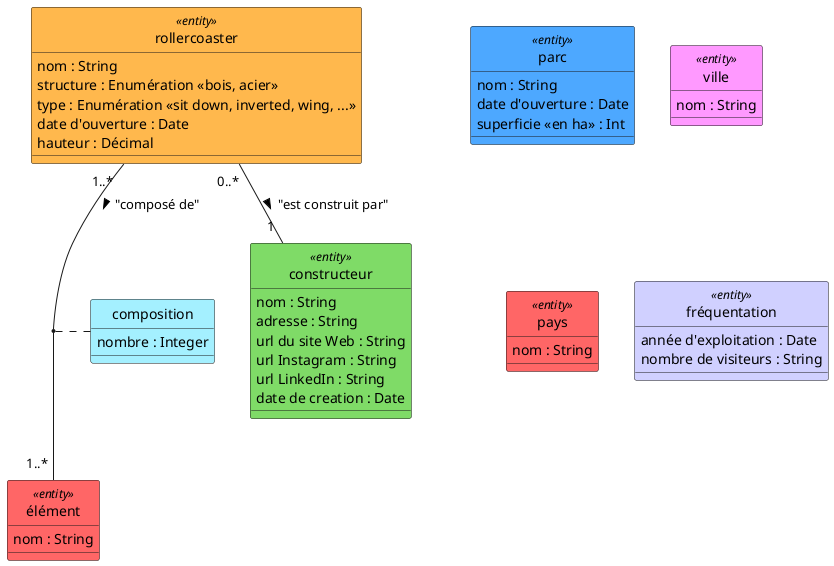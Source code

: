 @startuml

' Masquer les cercles dans les classes
hide circle 

' ---------------------------
'   Définition des entités 
' ---------------------------

entity "rollercoaster"  as rollercoaster <<entity>> #FFB84D {    
    nom : String
    structure : Enumération <<bois, acier>>
    type : Enumération <<sit down, inverted, wing, ...>>
    date d'ouverture : Date
    hauteur : Décimal
}

entity "constructeur" as constructeur <<entity>> #7FDB67 {    
    nom : String
    adresse : String
    url du site Web : String
    url Instagram : String
    url LinkedIn : String
    date de creation : Date
}

entity "parc" as parc <<entity>> #4DA8FF {    
    nom : String
    date d'ouverture : Date
    superficie <<en ha>> : Int
}

entity "ville" as ville <<entity>> #FF99FF {   
    nom : String
}

entity "pays" as pays <<entity>> #FF6666 {   
    nom : String
}

entity "élément" as element <<entity>> #FF6666 {    
    nom : String
}

entity "fréquentation" as frequentation <<entity>> #D0D0FF {    
    année d'exploitation : Date
    nombre de visiteurs : String
}

' -------------------------------
'   Associations (relations)
' -------------------------------

' Un constructeur PEUT NE PAS AVOIR comme PLUSIEURS de rollercoaster, mais avoir d'autres types d'attractions
' Un rollercoaster est obligatoirement construit par UN constructeurs.
rollercoaster  " 0..* "--" 1 " constructeur :  "est construit par" >

' Un rollercoaster est localisé dans UN parc et un parc peut avoir AUCUN ou PLUSIEURS rollercoasters
' A COMPLETER LA RELATION

' Un constructeur est localisé dans UNE ville, une ville peut avoir AUCUN ou PLUSIEURS constructeurs
' A COMPLETER LA RELATION

' Un parc d'attractions est  localisé dans UNE ville, une ville peut avoir AUCUN ou PLUSIEURS parcs d'attractions
' A COMPLETER LA RELATION

' Un parc n'a pas encore de fréquentation avant la fin de sa 1ère année d'exploitation
' Ensuite un par aura PLUSIEURS fréquentations (une par année d'exploitation.)
' Une fréquentation est en relation avec UN parc pour UNE année.
' A COMPLETER LA RELATION

' Une ville à UN unique pays, un pays à UNE ou plusieurs villes
' A COMPLETER LA RELATION


' Un rollercoaster est composé de PLUSIEURS ELEMENTS et un élément peut se trouver dans PLUSIEURS rollercosters
' Un élément peut également avoir un NOMBRE D'OCCURRENCES supérieur à 1 dans un rollercoaster
rollercoaster " 1..* " -- " 1..* " element : "composé de" >
(rollercoaster, element ) . composition
class "composition" as composition #A4F0FF {
    nombre : Integer
}


@enduml
